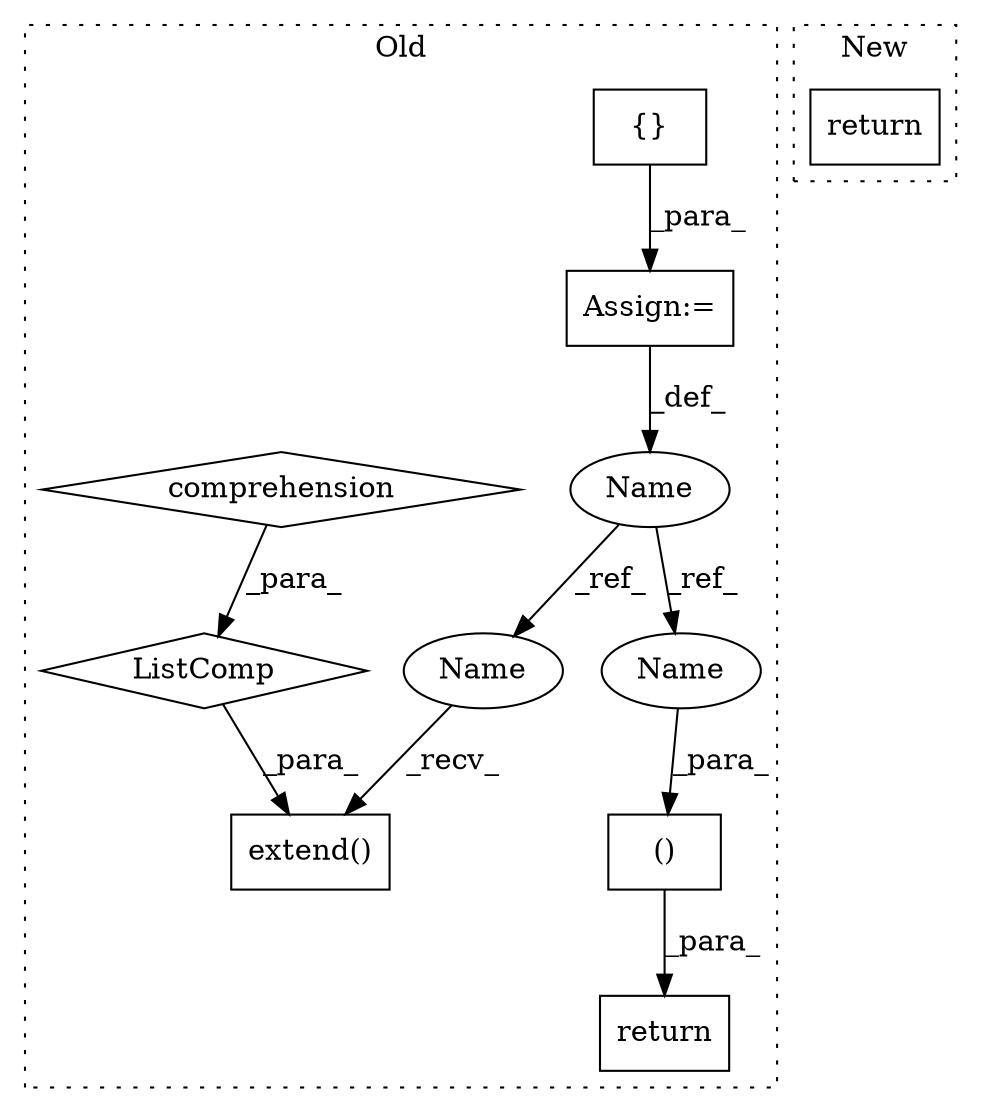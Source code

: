 digraph G {
subgraph cluster0 {
1 [label="extend()" a="75" s="7673,7697" l="19,1" shape="box"];
3 [label="{}" a="59" s="6542,6542" l="2,1" shape="box"];
4 [label="Assign:=" a="68" s="6539" l="3" shape="box"];
5 [label="return" a="93" s="7746" l="7" shape="box"];
6 [label="()" a="54" s="7764" l="9" shape="box"];
7 [label="Name" a="87" s="6528" l="11" shape="ellipse"];
8 [label="comprehension" a="45" s="7370" l="3" shape="diamond"];
9 [label="ListComp" a="106" s="7236" l="157" shape="diamond"];
10 [label="Name" a="87" s="7673" l="11" shape="ellipse"];
11 [label="Name" a="87" s="7753" l="11" shape="ellipse"];
label = "Old";
style="dotted";
}
subgraph cluster1 {
2 [label="return" a="93" s="10233" l="7" shape="box"];
label = "New";
style="dotted";
}
3 -> 4 [label="_para_"];
4 -> 7 [label="_def_"];
6 -> 5 [label="_para_"];
7 -> 10 [label="_ref_"];
7 -> 11 [label="_ref_"];
8 -> 9 [label="_para_"];
9 -> 1 [label="_para_"];
10 -> 1 [label="_recv_"];
11 -> 6 [label="_para_"];
}